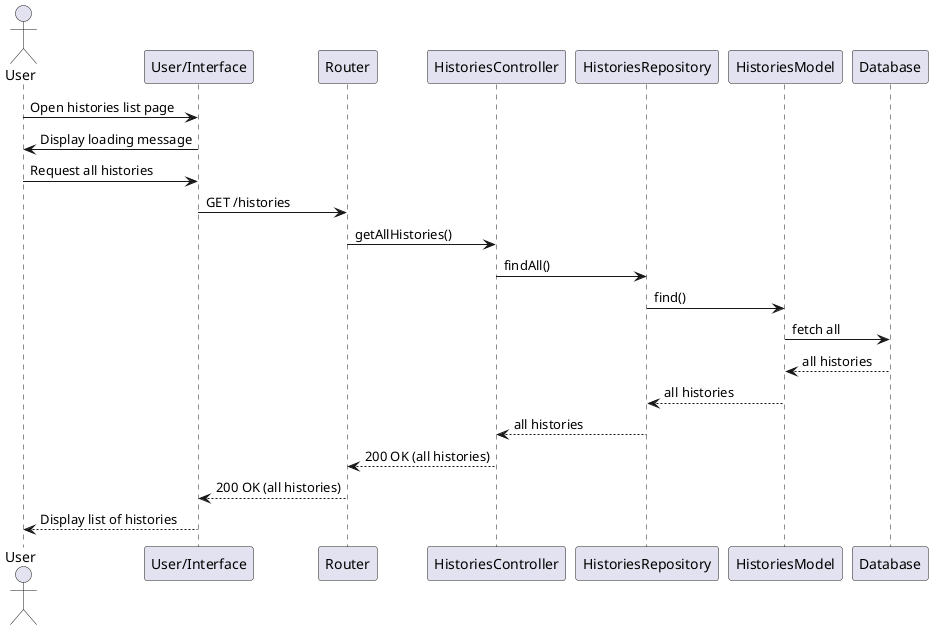 @startuml
actor User
participant "User/Interface" as UI
participant "Router" as Router
participant "HistoriesController" as Controller
participant "HistoriesRepository" as Repository
participant "HistoriesModel" as Model
participant "Database" as DB

User -> UI: Open histories list page
UI -> User: Display loading message

User -> UI: Request all histories
UI -> Router: GET /histories
Router -> Controller: getAllHistories()
Controller -> Repository: findAll()
Repository -> Model: find()
Model -> DB: fetch all
DB --> Model: all histories
Model --> Repository: all histories
Repository --> Controller: all histories
Controller --> Router: 200 OK (all histories)
Router --> UI: 200 OK (all histories)
UI --> User: Display list of histories
@enduml
